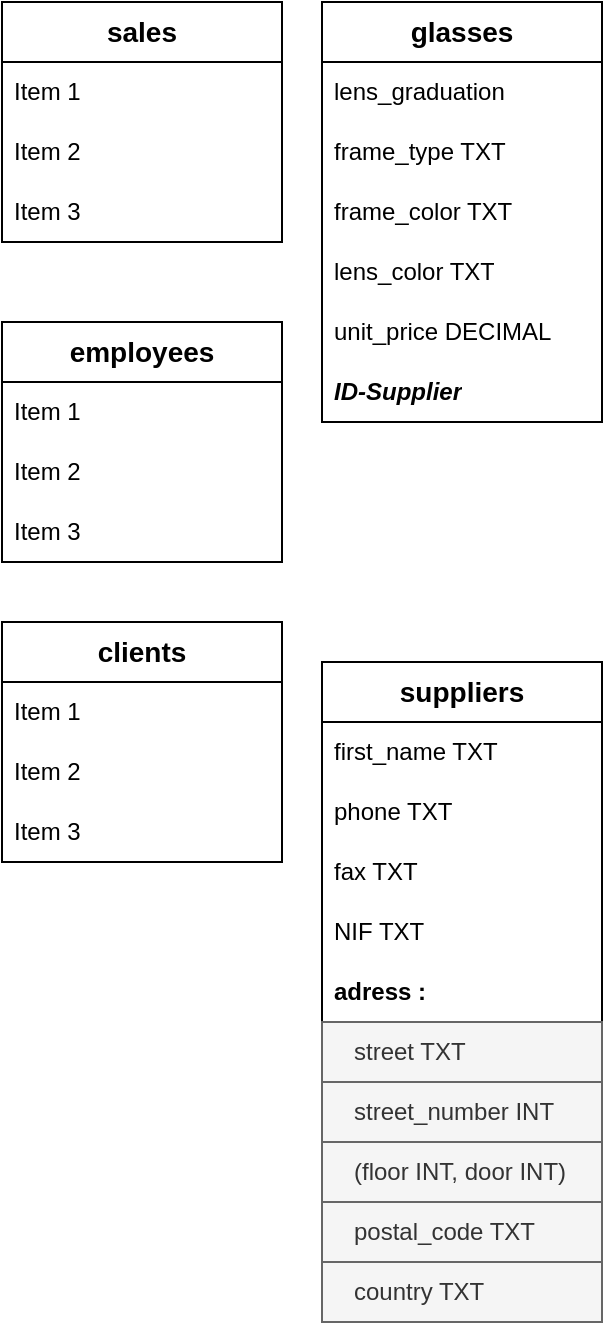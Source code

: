 <mxfile version="20.8.10" type="github">
  <diagram name="Page-1" id="cZgOwzdk0QXU_BWFSEtw">
    <mxGraphModel dx="271" dy="553" grid="1" gridSize="10" guides="1" tooltips="1" connect="1" arrows="1" fold="1" page="1" pageScale="1" pageWidth="850" pageHeight="1100" math="0" shadow="0">
      <root>
        <mxCell id="0" />
        <mxCell id="1" parent="0" />
        <mxCell id="vJkp--GwYRpcnoz7zPXs-1" value="&lt;font style=&quot;font-size: 14px;&quot;&gt;&lt;b&gt;employees&lt;/b&gt;&lt;/font&gt;" style="swimlane;fontStyle=0;childLayout=stackLayout;horizontal=1;startSize=30;horizontalStack=0;resizeParent=1;resizeParentMax=0;resizeLast=0;collapsible=1;marginBottom=0;whiteSpace=wrap;html=1;" vertex="1" parent="1">
          <mxGeometry x="110" y="290" width="140" height="120" as="geometry" />
        </mxCell>
        <mxCell id="vJkp--GwYRpcnoz7zPXs-2" value="Item 1" style="text;strokeColor=none;fillColor=none;align=left;verticalAlign=middle;spacingLeft=4;spacingRight=4;overflow=hidden;points=[[0,0.5],[1,0.5]];portConstraint=eastwest;rotatable=0;whiteSpace=wrap;html=1;" vertex="1" parent="vJkp--GwYRpcnoz7zPXs-1">
          <mxGeometry y="30" width="140" height="30" as="geometry" />
        </mxCell>
        <mxCell id="vJkp--GwYRpcnoz7zPXs-3" value="Item 2" style="text;strokeColor=none;fillColor=none;align=left;verticalAlign=middle;spacingLeft=4;spacingRight=4;overflow=hidden;points=[[0,0.5],[1,0.5]];portConstraint=eastwest;rotatable=0;whiteSpace=wrap;html=1;" vertex="1" parent="vJkp--GwYRpcnoz7zPXs-1">
          <mxGeometry y="60" width="140" height="30" as="geometry" />
        </mxCell>
        <mxCell id="vJkp--GwYRpcnoz7zPXs-4" value="Item 3" style="text;strokeColor=none;fillColor=none;align=left;verticalAlign=middle;spacingLeft=4;spacingRight=4;overflow=hidden;points=[[0,0.5],[1,0.5]];portConstraint=eastwest;rotatable=0;whiteSpace=wrap;html=1;" vertex="1" parent="vJkp--GwYRpcnoz7zPXs-1">
          <mxGeometry y="90" width="140" height="30" as="geometry" />
        </mxCell>
        <mxCell id="vJkp--GwYRpcnoz7zPXs-5" value="&lt;font size=&quot;1&quot;&gt;&lt;b style=&quot;font-size: 14px;&quot;&gt;sales&lt;/b&gt;&lt;/font&gt;" style="swimlane;fontStyle=0;childLayout=stackLayout;horizontal=1;startSize=30;horizontalStack=0;resizeParent=1;resizeParentMax=0;resizeLast=0;collapsible=1;marginBottom=0;whiteSpace=wrap;html=1;" vertex="1" parent="1">
          <mxGeometry x="110" y="130" width="140" height="120" as="geometry" />
        </mxCell>
        <mxCell id="vJkp--GwYRpcnoz7zPXs-6" value="Item 1" style="text;strokeColor=none;fillColor=none;align=left;verticalAlign=middle;spacingLeft=4;spacingRight=4;overflow=hidden;points=[[0,0.5],[1,0.5]];portConstraint=eastwest;rotatable=0;whiteSpace=wrap;html=1;" vertex="1" parent="vJkp--GwYRpcnoz7zPXs-5">
          <mxGeometry y="30" width="140" height="30" as="geometry" />
        </mxCell>
        <mxCell id="vJkp--GwYRpcnoz7zPXs-7" value="Item 2" style="text;strokeColor=none;fillColor=none;align=left;verticalAlign=middle;spacingLeft=4;spacingRight=4;overflow=hidden;points=[[0,0.5],[1,0.5]];portConstraint=eastwest;rotatable=0;whiteSpace=wrap;html=1;" vertex="1" parent="vJkp--GwYRpcnoz7zPXs-5">
          <mxGeometry y="60" width="140" height="30" as="geometry" />
        </mxCell>
        <mxCell id="vJkp--GwYRpcnoz7zPXs-8" value="Item 3" style="text;strokeColor=none;fillColor=none;align=left;verticalAlign=middle;spacingLeft=4;spacingRight=4;overflow=hidden;points=[[0,0.5],[1,0.5]];portConstraint=eastwest;rotatable=0;whiteSpace=wrap;html=1;" vertex="1" parent="vJkp--GwYRpcnoz7zPXs-5">
          <mxGeometry y="90" width="140" height="30" as="geometry" />
        </mxCell>
        <mxCell id="vJkp--GwYRpcnoz7zPXs-9" value="&lt;b&gt;&lt;font style=&quot;font-size: 14px;&quot;&gt;glasses&lt;/font&gt;&lt;/b&gt;" style="swimlane;fontStyle=0;childLayout=stackLayout;horizontal=1;startSize=30;horizontalStack=0;resizeParent=1;resizeParentMax=0;resizeLast=0;collapsible=1;marginBottom=0;whiteSpace=wrap;html=1;" vertex="1" parent="1">
          <mxGeometry x="270" y="130" width="140" height="210" as="geometry" />
        </mxCell>
        <mxCell id="vJkp--GwYRpcnoz7zPXs-10" value="lens_graduation" style="text;strokeColor=none;fillColor=none;align=left;verticalAlign=middle;spacingLeft=4;spacingRight=4;overflow=hidden;points=[[0,0.5],[1,0.5]];portConstraint=eastwest;rotatable=0;whiteSpace=wrap;html=1;" vertex="1" parent="vJkp--GwYRpcnoz7zPXs-9">
          <mxGeometry y="30" width="140" height="30" as="geometry" />
        </mxCell>
        <mxCell id="vJkp--GwYRpcnoz7zPXs-11" value="frame_type TXT" style="text;strokeColor=none;fillColor=none;align=left;verticalAlign=middle;spacingLeft=4;spacingRight=4;overflow=hidden;points=[[0,0.5],[1,0.5]];portConstraint=eastwest;rotatable=0;whiteSpace=wrap;html=1;" vertex="1" parent="vJkp--GwYRpcnoz7zPXs-9">
          <mxGeometry y="60" width="140" height="30" as="geometry" />
        </mxCell>
        <mxCell id="vJkp--GwYRpcnoz7zPXs-12" value="frame_color TXT" style="text;strokeColor=none;fillColor=none;align=left;verticalAlign=middle;spacingLeft=4;spacingRight=4;overflow=hidden;points=[[0,0.5],[1,0.5]];portConstraint=eastwest;rotatable=0;whiteSpace=wrap;html=1;" vertex="1" parent="vJkp--GwYRpcnoz7zPXs-9">
          <mxGeometry y="90" width="140" height="30" as="geometry" />
        </mxCell>
        <mxCell id="vJkp--GwYRpcnoz7zPXs-33" value="lens_color TXT" style="text;strokeColor=none;fillColor=none;align=left;verticalAlign=middle;spacingLeft=4;spacingRight=4;overflow=hidden;points=[[0,0.5],[1,0.5]];portConstraint=eastwest;rotatable=0;whiteSpace=wrap;html=1;" vertex="1" parent="vJkp--GwYRpcnoz7zPXs-9">
          <mxGeometry y="120" width="140" height="30" as="geometry" />
        </mxCell>
        <mxCell id="vJkp--GwYRpcnoz7zPXs-34" value="unit_price DECIMAL" style="text;strokeColor=none;fillColor=none;align=left;verticalAlign=middle;spacingLeft=4;spacingRight=4;overflow=hidden;points=[[0,0.5],[1,0.5]];portConstraint=eastwest;rotatable=0;whiteSpace=wrap;html=1;" vertex="1" parent="vJkp--GwYRpcnoz7zPXs-9">
          <mxGeometry y="150" width="140" height="30" as="geometry" />
        </mxCell>
        <mxCell id="vJkp--GwYRpcnoz7zPXs-35" value="&lt;i&gt;&lt;b&gt;ID-Supplier&lt;/b&gt;&lt;/i&gt;" style="text;strokeColor=none;fillColor=none;align=left;verticalAlign=middle;spacingLeft=4;spacingRight=4;overflow=hidden;points=[[0,0.5],[1,0.5]];portConstraint=eastwest;rotatable=0;whiteSpace=wrap;html=1;" vertex="1" parent="vJkp--GwYRpcnoz7zPXs-9">
          <mxGeometry y="180" width="140" height="30" as="geometry" />
        </mxCell>
        <mxCell id="vJkp--GwYRpcnoz7zPXs-13" value="&lt;font size=&quot;1&quot;&gt;&lt;b style=&quot;font-size: 14px;&quot;&gt;clients&lt;/b&gt;&lt;/font&gt;" style="swimlane;fontStyle=0;childLayout=stackLayout;horizontal=1;startSize=30;horizontalStack=0;resizeParent=1;resizeParentMax=0;resizeLast=0;collapsible=1;marginBottom=0;whiteSpace=wrap;html=1;" vertex="1" parent="1">
          <mxGeometry x="110" y="440" width="140" height="120" as="geometry" />
        </mxCell>
        <mxCell id="vJkp--GwYRpcnoz7zPXs-14" value="Item 1" style="text;strokeColor=none;fillColor=none;align=left;verticalAlign=middle;spacingLeft=4;spacingRight=4;overflow=hidden;points=[[0,0.5],[1,0.5]];portConstraint=eastwest;rotatable=0;whiteSpace=wrap;html=1;" vertex="1" parent="vJkp--GwYRpcnoz7zPXs-13">
          <mxGeometry y="30" width="140" height="30" as="geometry" />
        </mxCell>
        <mxCell id="vJkp--GwYRpcnoz7zPXs-15" value="Item 2" style="text;strokeColor=none;fillColor=none;align=left;verticalAlign=middle;spacingLeft=4;spacingRight=4;overflow=hidden;points=[[0,0.5],[1,0.5]];portConstraint=eastwest;rotatable=0;whiteSpace=wrap;html=1;" vertex="1" parent="vJkp--GwYRpcnoz7zPXs-13">
          <mxGeometry y="60" width="140" height="30" as="geometry" />
        </mxCell>
        <mxCell id="vJkp--GwYRpcnoz7zPXs-16" value="Item 3" style="text;strokeColor=none;fillColor=none;align=left;verticalAlign=middle;spacingLeft=4;spacingRight=4;overflow=hidden;points=[[0,0.5],[1,0.5]];portConstraint=eastwest;rotatable=0;whiteSpace=wrap;html=1;" vertex="1" parent="vJkp--GwYRpcnoz7zPXs-13">
          <mxGeometry y="90" width="140" height="30" as="geometry" />
        </mxCell>
        <mxCell id="vJkp--GwYRpcnoz7zPXs-17" value="&lt;font style=&quot;font-size: 14px;&quot;&gt;&lt;b&gt;suppliers&lt;/b&gt;&lt;/font&gt;" style="swimlane;fontStyle=0;childLayout=stackLayout;horizontal=1;startSize=30;horizontalStack=0;resizeParent=1;resizeParentMax=0;resizeLast=0;collapsible=1;marginBottom=0;whiteSpace=wrap;html=1;" vertex="1" parent="1">
          <mxGeometry x="270" y="460" width="140" height="330" as="geometry" />
        </mxCell>
        <mxCell id="vJkp--GwYRpcnoz7zPXs-19" value="first_name TXT" style="text;strokeColor=none;fillColor=none;align=left;verticalAlign=middle;spacingLeft=4;spacingRight=4;overflow=hidden;points=[[0,0.5],[1,0.5]];portConstraint=eastwest;rotatable=0;whiteSpace=wrap;html=1;" vertex="1" parent="vJkp--GwYRpcnoz7zPXs-17">
          <mxGeometry y="30" width="140" height="30" as="geometry" />
        </mxCell>
        <mxCell id="vJkp--GwYRpcnoz7zPXs-25" value="phone TXT" style="text;strokeColor=none;fillColor=none;align=left;verticalAlign=middle;spacingLeft=4;spacingRight=4;overflow=hidden;points=[[0,0.5],[1,0.5]];portConstraint=eastwest;rotatable=0;whiteSpace=wrap;html=1;" vertex="1" parent="vJkp--GwYRpcnoz7zPXs-17">
          <mxGeometry y="60" width="140" height="30" as="geometry" />
        </mxCell>
        <mxCell id="vJkp--GwYRpcnoz7zPXs-27" value="fax TXT" style="text;strokeColor=none;fillColor=none;align=left;verticalAlign=middle;spacingLeft=4;spacingRight=4;overflow=hidden;points=[[0,0.5],[1,0.5]];portConstraint=eastwest;rotatable=0;whiteSpace=wrap;html=1;" vertex="1" parent="vJkp--GwYRpcnoz7zPXs-17">
          <mxGeometry y="90" width="140" height="30" as="geometry" />
        </mxCell>
        <mxCell id="vJkp--GwYRpcnoz7zPXs-20" value="NIF TXT" style="text;strokeColor=none;fillColor=none;align=left;verticalAlign=middle;spacingLeft=4;spacingRight=4;overflow=hidden;points=[[0,0.5],[1,0.5]];portConstraint=eastwest;rotatable=0;whiteSpace=wrap;html=1;" vertex="1" parent="vJkp--GwYRpcnoz7zPXs-17">
          <mxGeometry y="120" width="140" height="30" as="geometry" />
        </mxCell>
        <mxCell id="vJkp--GwYRpcnoz7zPXs-26" value="&lt;b&gt;adress :&lt;/b&gt;" style="text;strokeColor=none;fillColor=none;align=left;verticalAlign=middle;spacingLeft=4;spacingRight=4;overflow=hidden;points=[[0,0.5],[1,0.5]];portConstraint=eastwest;rotatable=0;whiteSpace=wrap;html=1;" vertex="1" parent="vJkp--GwYRpcnoz7zPXs-17">
          <mxGeometry y="150" width="140" height="30" as="geometry" />
        </mxCell>
        <mxCell id="vJkp--GwYRpcnoz7zPXs-28" value="&amp;nbsp;&amp;nbsp; street TXT" style="text;strokeColor=#666666;fillColor=#f5f5f5;align=left;verticalAlign=middle;spacingLeft=4;spacingRight=4;overflow=hidden;points=[[0,0.5],[1,0.5]];portConstraint=eastwest;rotatable=0;whiteSpace=wrap;html=1;shadow=0;glass=0;rounded=0;fontColor=#333333;" vertex="1" parent="vJkp--GwYRpcnoz7zPXs-17">
          <mxGeometry y="180" width="140" height="30" as="geometry" />
        </mxCell>
        <mxCell id="vJkp--GwYRpcnoz7zPXs-29" value="&amp;nbsp;&amp;nbsp; street_number INT" style="text;strokeColor=#666666;fillColor=#f5f5f5;align=left;verticalAlign=middle;spacingLeft=4;spacingRight=4;overflow=hidden;points=[[0,0.5],[1,0.5]];portConstraint=eastwest;rotatable=0;whiteSpace=wrap;html=1;shadow=0;glass=0;rounded=0;fontColor=#333333;" vertex="1" parent="vJkp--GwYRpcnoz7zPXs-17">
          <mxGeometry y="210" width="140" height="30" as="geometry" />
        </mxCell>
        <mxCell id="vJkp--GwYRpcnoz7zPXs-30" value="&amp;nbsp;&amp;nbsp; (floor INT, door INT) " style="text;strokeColor=#666666;fillColor=#f5f5f5;align=left;verticalAlign=middle;spacingLeft=4;spacingRight=4;overflow=hidden;points=[[0,0.5],[1,0.5]];portConstraint=eastwest;rotatable=0;whiteSpace=wrap;html=1;fontColor=#333333;" vertex="1" parent="vJkp--GwYRpcnoz7zPXs-17">
          <mxGeometry y="240" width="140" height="30" as="geometry" />
        </mxCell>
        <mxCell id="vJkp--GwYRpcnoz7zPXs-31" value="&amp;nbsp;&amp;nbsp; postal_code TXT" style="text;strokeColor=#666666;fillColor=#f5f5f5;align=left;verticalAlign=middle;spacingLeft=4;spacingRight=4;overflow=hidden;points=[[0,0.5],[1,0.5]];portConstraint=eastwest;rotatable=0;whiteSpace=wrap;html=1;shadow=0;glass=0;rounded=0;fontColor=#333333;" vertex="1" parent="vJkp--GwYRpcnoz7zPXs-17">
          <mxGeometry y="270" width="140" height="30" as="geometry" />
        </mxCell>
        <mxCell id="vJkp--GwYRpcnoz7zPXs-32" value="&amp;nbsp;&amp;nbsp; country TXT" style="text;strokeColor=#666666;fillColor=#f5f5f5;align=left;verticalAlign=middle;spacingLeft=4;spacingRight=4;overflow=hidden;points=[[0,0.5],[1,0.5]];portConstraint=eastwest;rotatable=0;whiteSpace=wrap;html=1;shadow=0;glass=0;rounded=0;fontColor=#333333;" vertex="1" parent="vJkp--GwYRpcnoz7zPXs-17">
          <mxGeometry y="300" width="140" height="30" as="geometry" />
        </mxCell>
      </root>
    </mxGraphModel>
  </diagram>
</mxfile>
